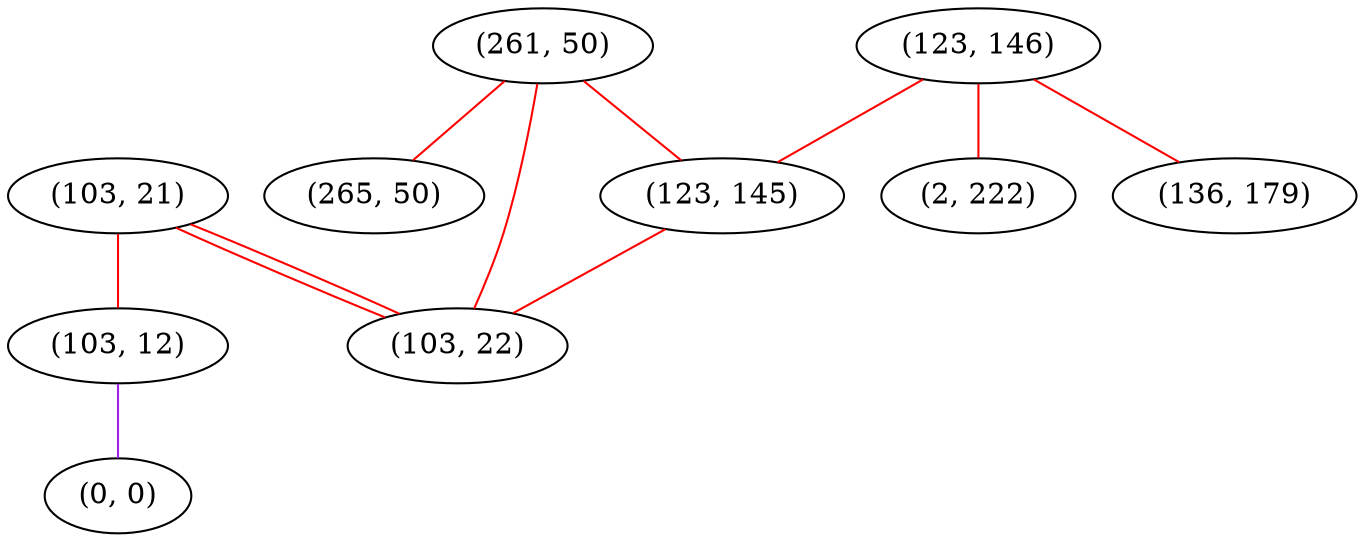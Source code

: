 graph "" {
"(103, 21)";
"(103, 12)";
"(123, 146)";
"(2, 222)";
"(261, 50)";
"(0, 0)";
"(136, 179)";
"(123, 145)";
"(265, 50)";
"(103, 22)";
"(103, 21)" -- "(103, 12)"  [color=red, key=0, weight=1];
"(103, 21)" -- "(103, 22)"  [color=red, key=0, weight=1];
"(103, 21)" -- "(103, 22)"  [color=red, key=1, weight=1];
"(103, 12)" -- "(0, 0)"  [color=purple, key=0, weight=4];
"(123, 146)" -- "(136, 179)"  [color=red, key=0, weight=1];
"(123, 146)" -- "(2, 222)"  [color=red, key=0, weight=1];
"(123, 146)" -- "(123, 145)"  [color=red, key=0, weight=1];
"(261, 50)" -- "(265, 50)"  [color=red, key=0, weight=1];
"(261, 50)" -- "(103, 22)"  [color=red, key=0, weight=1];
"(261, 50)" -- "(123, 145)"  [color=red, key=0, weight=1];
"(123, 145)" -- "(103, 22)"  [color=red, key=0, weight=1];
}
